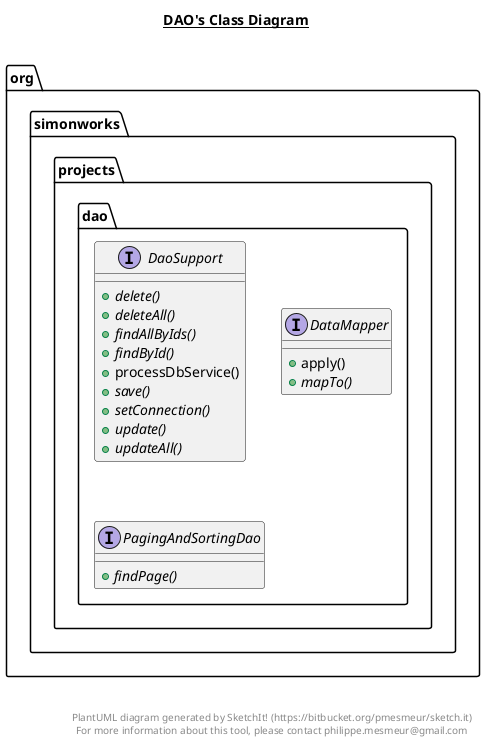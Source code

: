 @startuml

title __DAO's Class Diagram__\n

  namespace org.simonworks.projects.dao {
    interface org.simonworks.projects.dao.DaoSupport {
        {abstract} + delete()
        {abstract} + deleteAll()
        {abstract} + findAllByIds()
        {abstract} + findById()
        + processDbService()
        {abstract} + save()
        {abstract} + setConnection()
        {abstract} + update()
        {abstract} + updateAll()
    }
  }
  

  namespace org.simonworks.projects.dao {
    interface org.simonworks.projects.dao.DataMapper {
        + apply()
        {abstract} + mapTo()
    }
  }
  

  namespace org.simonworks.projects.dao {
    interface org.simonworks.projects.dao.PagingAndSortingDao {
        {abstract} + findPage()
    }
  }
  



right footer


PlantUML diagram generated by SketchIt! (https://bitbucket.org/pmesmeur/sketch.it)
For more information about this tool, please contact philippe.mesmeur@gmail.com
endfooter

@enduml
